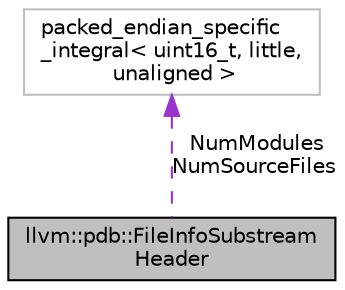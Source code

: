 digraph "llvm::pdb::FileInfoSubstreamHeader"
{
 // LATEX_PDF_SIZE
  bgcolor="transparent";
  edge [fontname="Helvetica",fontsize="10",labelfontname="Helvetica",labelfontsize="10"];
  node [fontname="Helvetica",fontsize="10",shape=record];
  Node1 [label="llvm::pdb::FileInfoSubstream\lHeader",height=0.2,width=0.4,color="black", fillcolor="grey75", style="filled", fontcolor="black",tooltip="The header preceding the File Info Substream of the DBI stream."];
  Node2 -> Node1 [dir="back",color="darkorchid3",fontsize="10",style="dashed",label=" NumModules\nNumSourceFiles" ,fontname="Helvetica"];
  Node2 [label="packed_endian_specific\l_integral\< uint16_t, little,\l unaligned \>",height=0.2,width=0.4,color="grey75",tooltip=" "];
}
